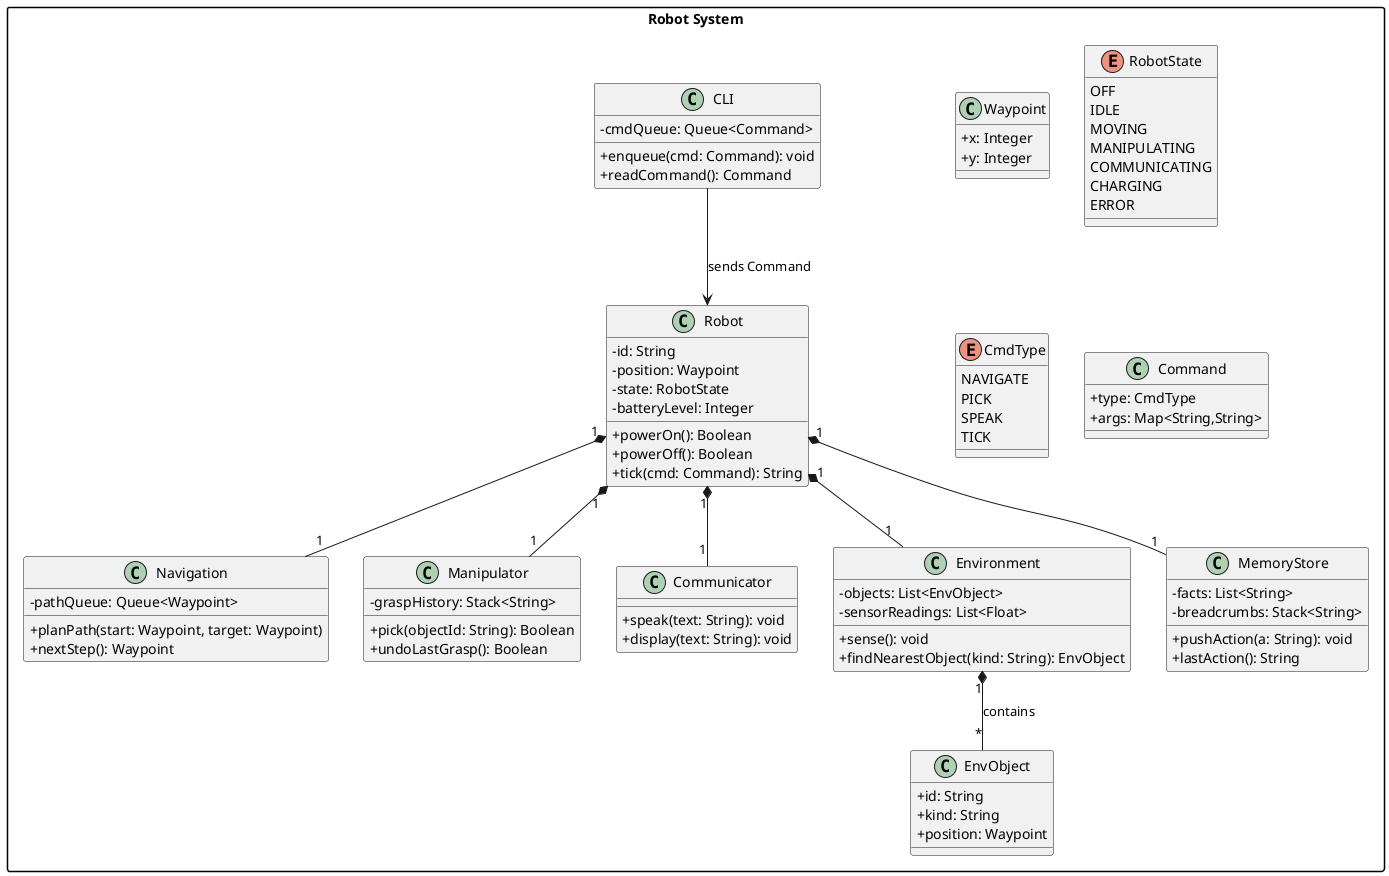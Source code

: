 @startuml
skinparam packageStyle rectangle
skinparam classAttributeIconSize 0

package "Robot System" {

  class Waypoint {
    + x: Integer
    + y: Integer
  }

  class EnvObject {
    + id: String
    + kind: String
    + position: Waypoint
  }

  enum RobotState {
    OFF
    IDLE
    MOVING
    MANIPULATING
    COMMUNICATING
    CHARGING
    ERROR
  }

  enum CmdType {
    NAVIGATE
    PICK
    SPEAK
    TICK
  }

  class Command {
    + type: CmdType
    + args: Map<String,String>
  }

  class Robot {
    - id: String
    - position: Waypoint
    - state: RobotState
    - batteryLevel: Integer
    + powerOn(): Boolean
    + powerOff(): Boolean
    + tick(cmd: Command): String
  }

  class Navigation {
    - pathQueue: Queue<Waypoint>
    + planPath(start: Waypoint, target: Waypoint)
    + nextStep(): Waypoint
  }

  class Manipulator {
    - graspHistory: Stack<String>
    + pick(objectId: String): Boolean
    + undoLastGrasp(): Boolean
  }

  class Communicator {
    + speak(text: String): void
    + display(text: String): void
  }

  class Environment {
    - objects: List<EnvObject>
    - sensorReadings: List<Float>
    + sense(): void
    + findNearestObject(kind: String): EnvObject
  }

  class MemoryStore {
    - facts: List<String>
    - breadcrumbs: Stack<String>
    + pushAction(a: String): void
    + lastAction(): String
  }

  class CLI {
    - cmdQueue: Queue<Command>
    + enqueue(cmd: Command): void
    + readCommand(): Command
  }

  Robot "1" *-- "1" Navigation
  Robot "1" *-- "1" Manipulator
  Robot "1" *-- "1" Communicator
  Robot "1" *-- "1" Environment
  Robot "1" *-- "1" MemoryStore

  Environment "1" *-- "*" EnvObject : contains
  CLI --> Robot : sends Command
}
@enduml
